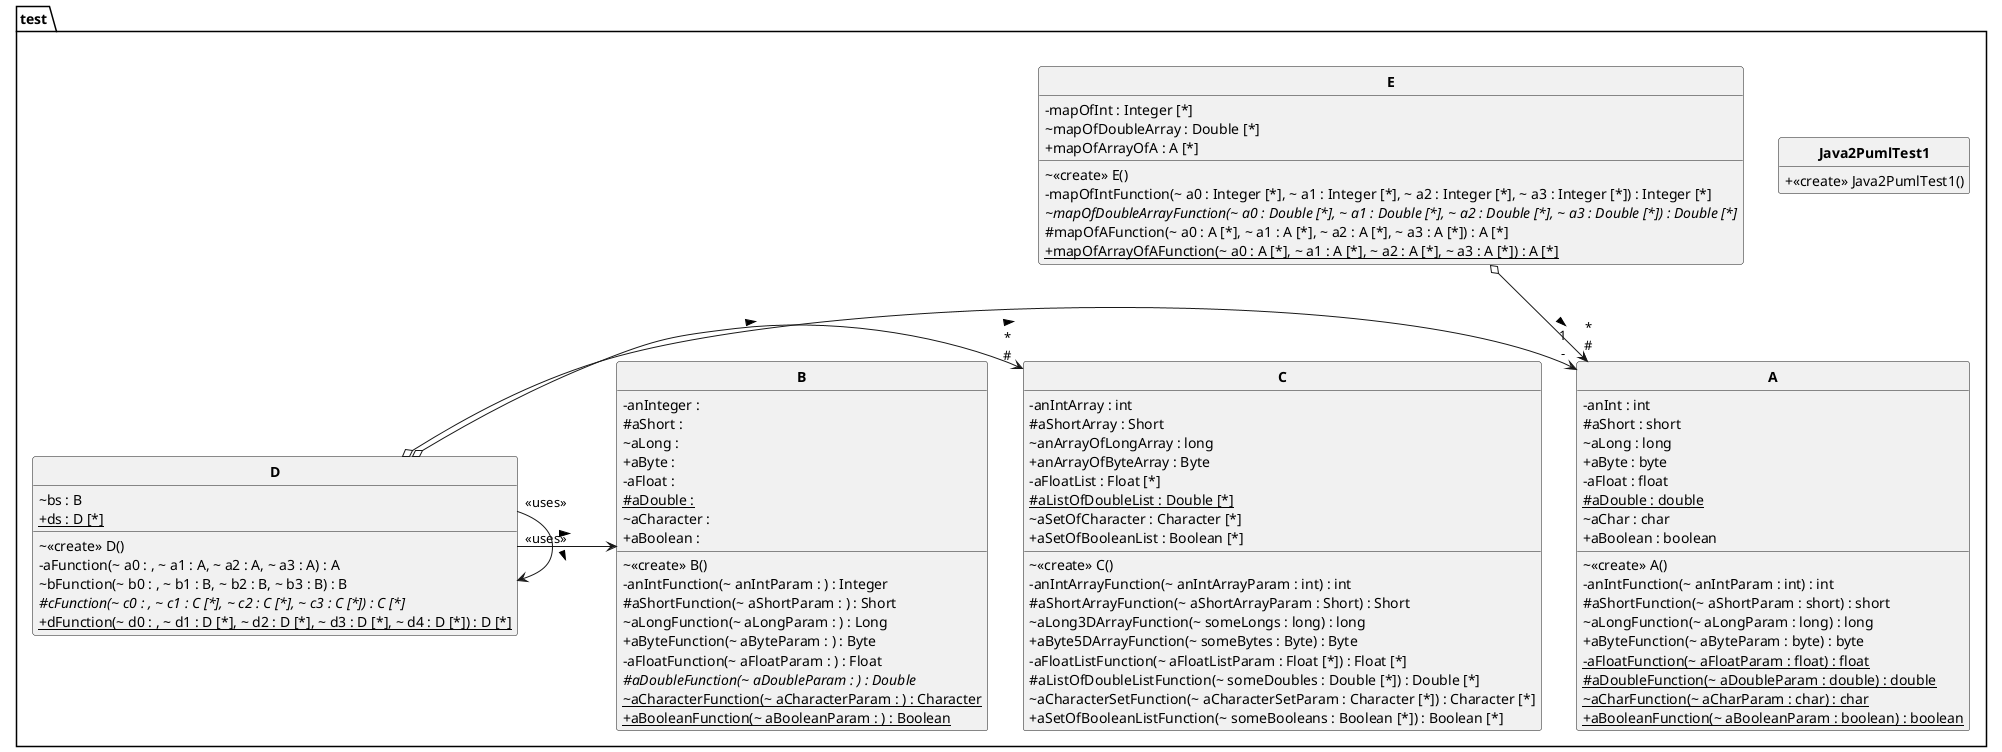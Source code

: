 @startuml
'https://plantuml.com/class-diagram
skinparam style strictuml
skinparam classAttributeIconSize 0
skinparam classFontStyle Bold

hide empty members

package test{
class Java2PumlTest1{
	+ <<create>> Java2PumlTest1()
}

class A{
	- anInt : int
	# aShort : short
	~ aLong : long
	+ aByte : byte
	- aFloat : float
	# aDouble : double {static}
	~ aChar : char
	+ aBoolean : boolean
	~ <<create>> A()
	- anIntFunction(~ anIntParam : int) : int
	# aShortFunction(~ aShortParam : short) : short
	~ aLongFunction(~ aLongParam : long) : long
	+ aByteFunction(~ aByteParam : byte) : byte
	- aFloatFunction(~ aFloatParam : float) {static} : float
	# aDoubleFunction(~ aDoubleParam : double) {static} : double
	~ aCharFunction(~ aCharParam : char) {static} : char
	+ aBooleanFunction(~ aBooleanParam : boolean) {static} : boolean
}

class B{
	- anInteger : 
	# aShort : 
	~ aLong : 
	+ aByte : 
	- aFloat : 
	# aDouble :  {static}
	~ aCharacter : 
	+ aBoolean : 
	~ <<create>> B()
	- anIntFunction(~ anIntParam : ) : Integer
	# aShortFunction(~ aShortParam : ) : Short
	~ aLongFunction(~ aLongParam : ) : Long
	+ aByteFunction(~ aByteParam : ) : Byte
	- aFloatFunction(~ aFloatParam : ) : Float
	# aDoubleFunction(~ aDoubleParam : ) {abstract} : Double
	~ aCharacterFunction(~ aCharacterParam : ) {static} : Character
	+ aBooleanFunction(~ aBooleanParam : ) {static} : Boolean
}

class C{
	- anIntArray : int
	# aShortArray : Short
	~ anArrayOfLongArray : long
	+ anArrayOfByteArray : Byte
	- aFloatList : Float [*]
	# aListOfDoubleList : Double [*] {static}
	~ aSetOfCharacter : Character [*]
	+ aSetOfBooleanList : Boolean [*]
	~ <<create>> C()
	- anIntArrayFunction(~ anIntArrayParam : int) : int
	# aShortArrayFunction(~ aShortArrayParam : Short) : Short
	~ aLong3DArrayFunction(~ someLongs : long) : long
	+ aByte5DArrayFunction(~ someBytes : Byte) : Byte
	- aFloatListFunction(~ aFloatListParam : Float [*]) : Float [*]
	# aListOfDoubleListFunction(~ someDoubles : Double [*]) : Double [*]
	~ aCharacterSetFunction(~ aCharacterSetParam : Character [*]) : Character [*]
	+ aSetOfBooleanListFunction(~ someBooleans : Boolean [*]) : Boolean [*]
}

class D{
	~ bs : B
	+ ds : D [*] {static}
	~ <<create>> D()
	- aFunction(~ a0 : , ~ a1 : A, ~ a2 : A, ~ a3 : A) : A
	~ bFunction(~ b0 : , ~ b1 : B, ~ b2 : B, ~ b3 : B) : B
	# cFunction(~ c0 : , ~ c1 : C [*], ~ c2 : C [*], ~ c3 : C [*]) {abstract} : C [*]
	+ dFunction(~ d0 : , ~ d1 : D [*], ~ d2 : D [*], ~ d3 : D [*], ~ d4 : D [*]) {static} : D [*]
}

class E{
	- mapOfInt : Integer [*]
	~ mapOfDoubleArray : Double [*]
	+ mapOfArrayOfA : A [*]
	~ <<create>> E()
	- mapOfIntFunction(~ a0 : Integer [*], ~ a1 : Integer [*], ~ a2 : Integer [*], ~ a3 : Integer [*]) : Integer [*]
	~ mapOfDoubleArrayFunction(~ a0 : Double [*], ~ a1 : Double [*], ~ a2 : Double [*], ~ a3 : Double [*]) {abstract} : Double [*]
	# mapOfAFunction(~ a0 : A [*], ~ a1 : A [*], ~ a2 : A [*], ~ a3 : A [*]) : A [*]
	+ mapOfArrayOfAFunction(~ a0 : A [*], ~ a1 : A [*], ~ a2 : A [*], ~ a3 : A [*]) {static} : A [*]
}


'@PumlAggregation
D o-> "1\n - " A : "          \n >"

'@PumlAggregation
D o-> "*\n # " C : "          \n >"
D -> B : "<<uses>>"\n >
D -> D : "<<uses>>"\n >

'@PumlAggregation
E o--> "*\n # " A : "          \n >"

}
@enduml